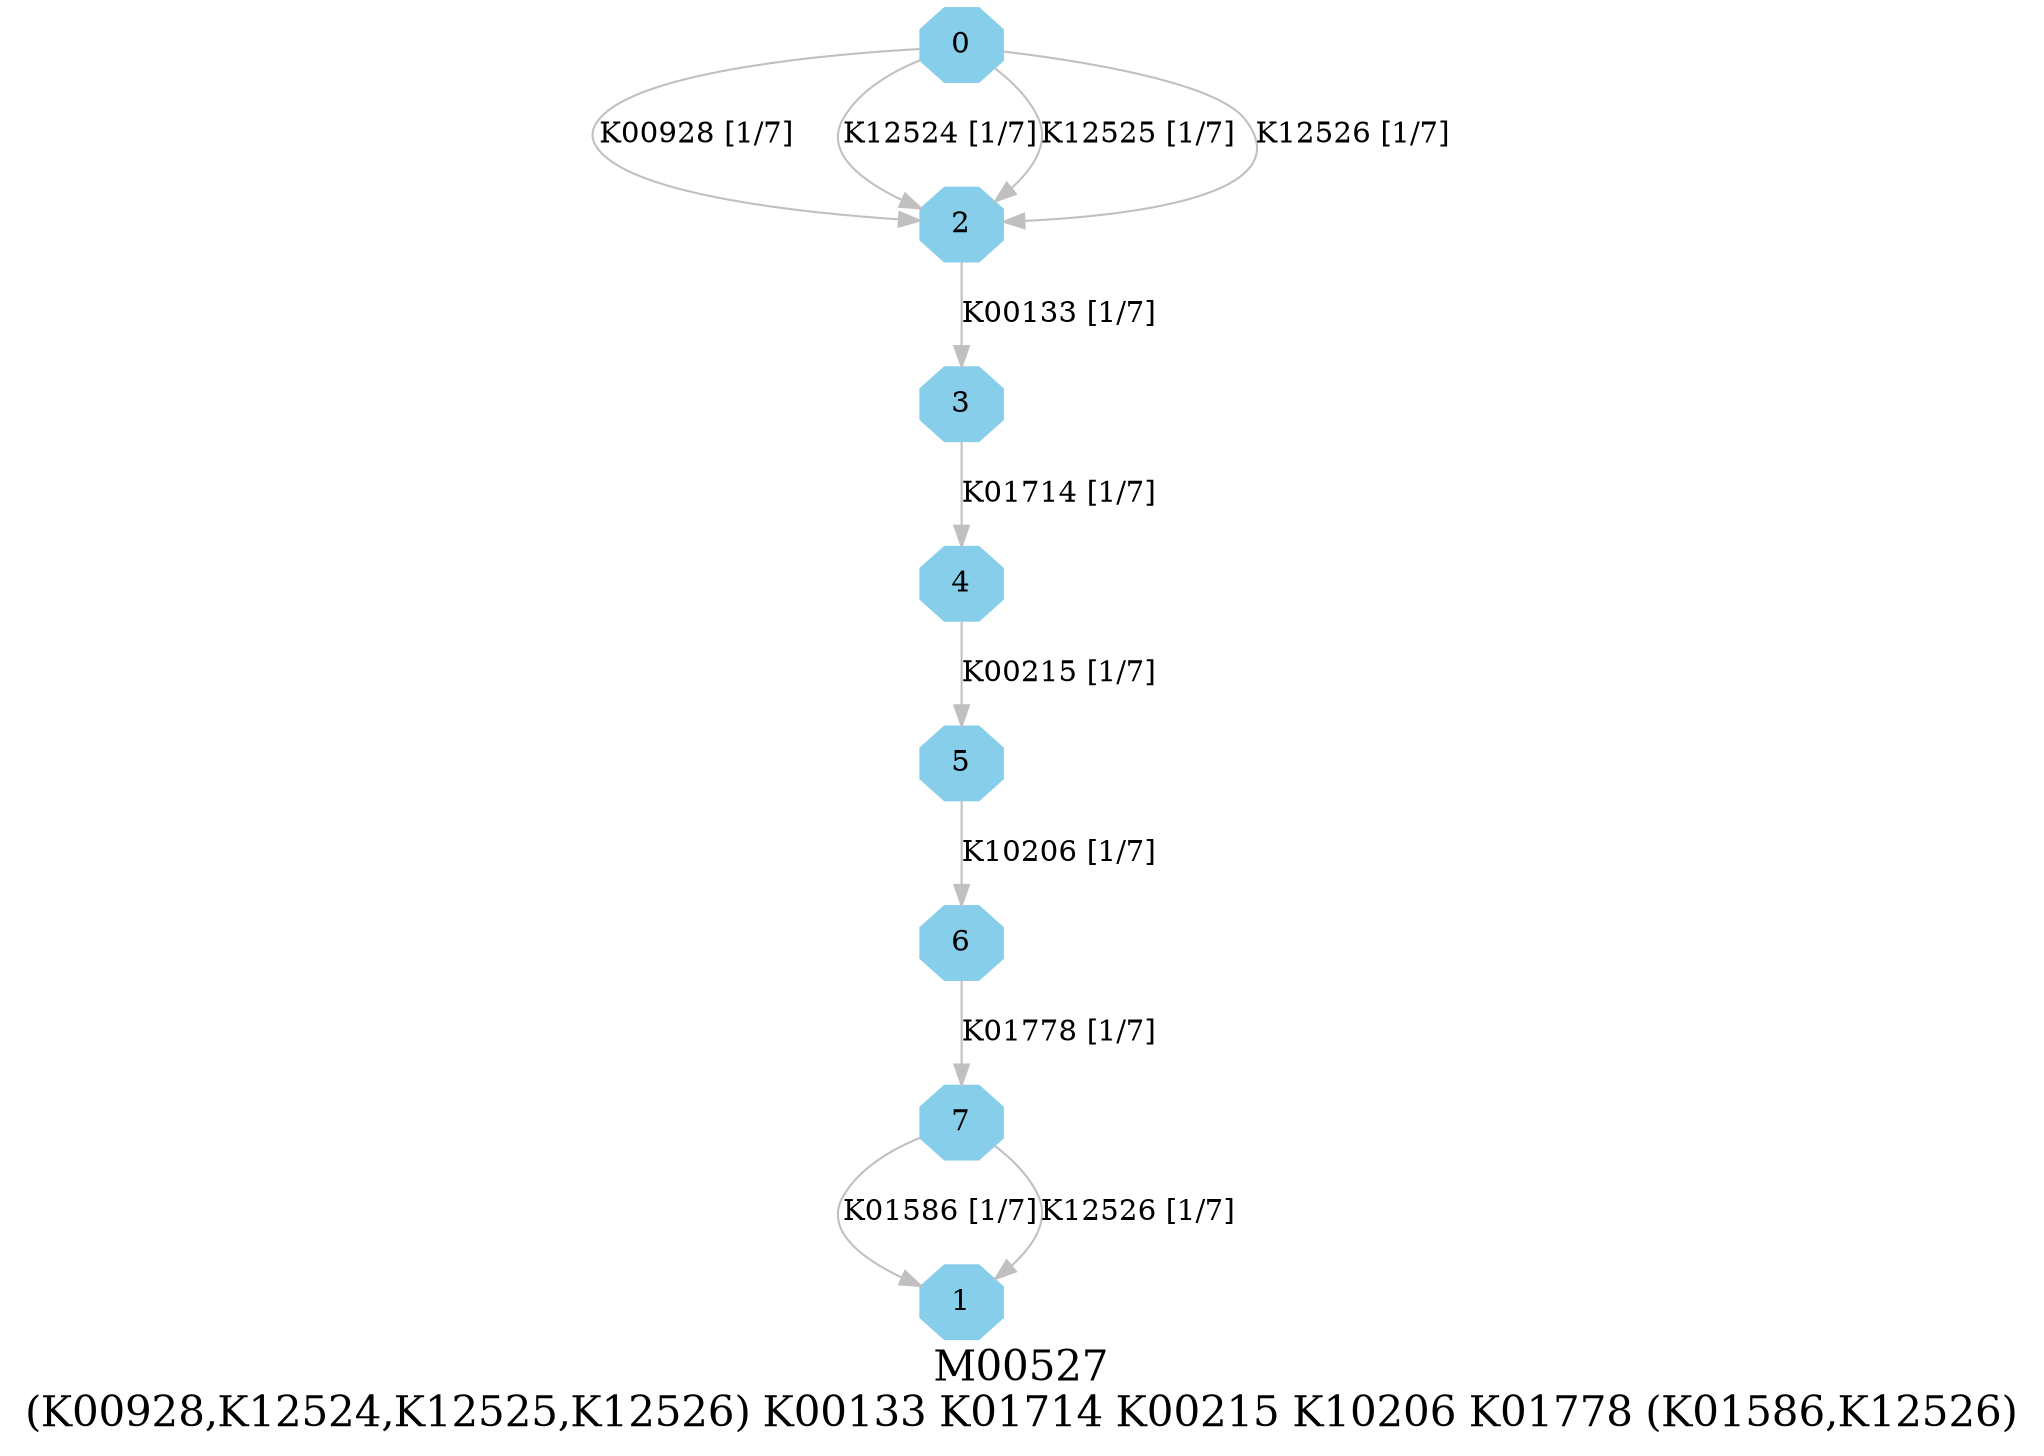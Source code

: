 digraph G {
graph [label="M00527
(K00928,K12524,K12525,K12526) K00133 K01714 K00215 K10206 K01778 (K01586,K12526)",fontsize=20];
node [shape=box,style=filled];
edge [len=3,color=grey];
{node [width=.3,height=.3,shape=octagon,style=filled,color=skyblue] 0 1 2 3 4 5 6 7 }
0 -> 2 [label="K00928 [1/7]"];
0 -> 2 [label="K12524 [1/7]"];
0 -> 2 [label="K12525 [1/7]"];
0 -> 2 [label="K12526 [1/7]"];
2 -> 3 [label="K00133 [1/7]"];
3 -> 4 [label="K01714 [1/7]"];
4 -> 5 [label="K00215 [1/7]"];
5 -> 6 [label="K10206 [1/7]"];
6 -> 7 [label="K01778 [1/7]"];
7 -> 1 [label="K01586 [1/7]"];
7 -> 1 [label="K12526 [1/7]"];
}